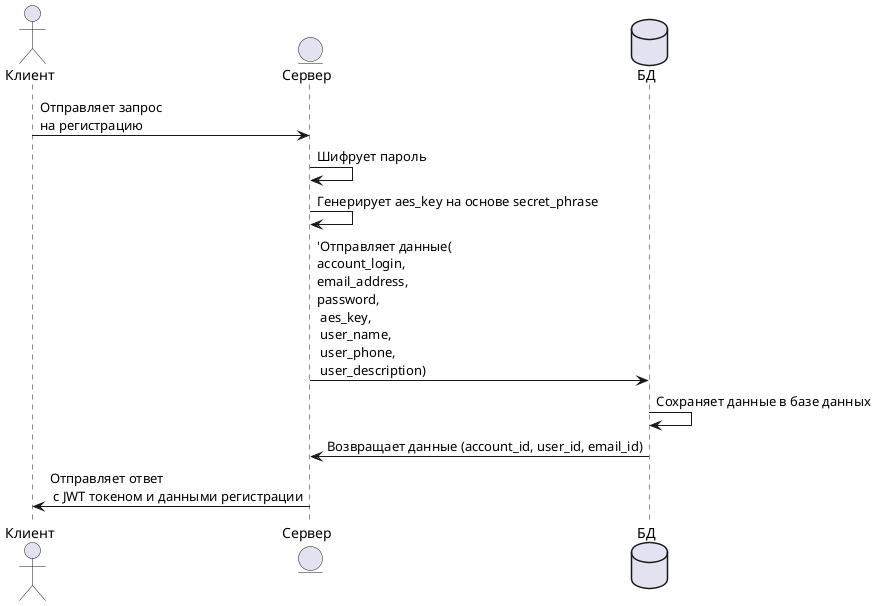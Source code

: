@startuml
actor Клиент
entity Сервер
database БД

Клиент -> Сервер: Отправляет запрос\nна регистрацию
Сервер -> Сервер: Шифрует пароль
Сервер -> Сервер: Генерирует aes_key на основе secret_phrase
Сервер -> БД: 'Отправляет данные(\naccount_login,\nemail_address,\npassword,\n aes_key,\n user_name,\n user_phone,\n user_description)
БД -> БД: Сохраняет данные в базе данных
БД -> Сервер: Возвращает данные (account_id, user_id, email_id)
Сервер -> Клиент: Отправляет ответ\n с JWT токеном и данными регистрации

@enduml
